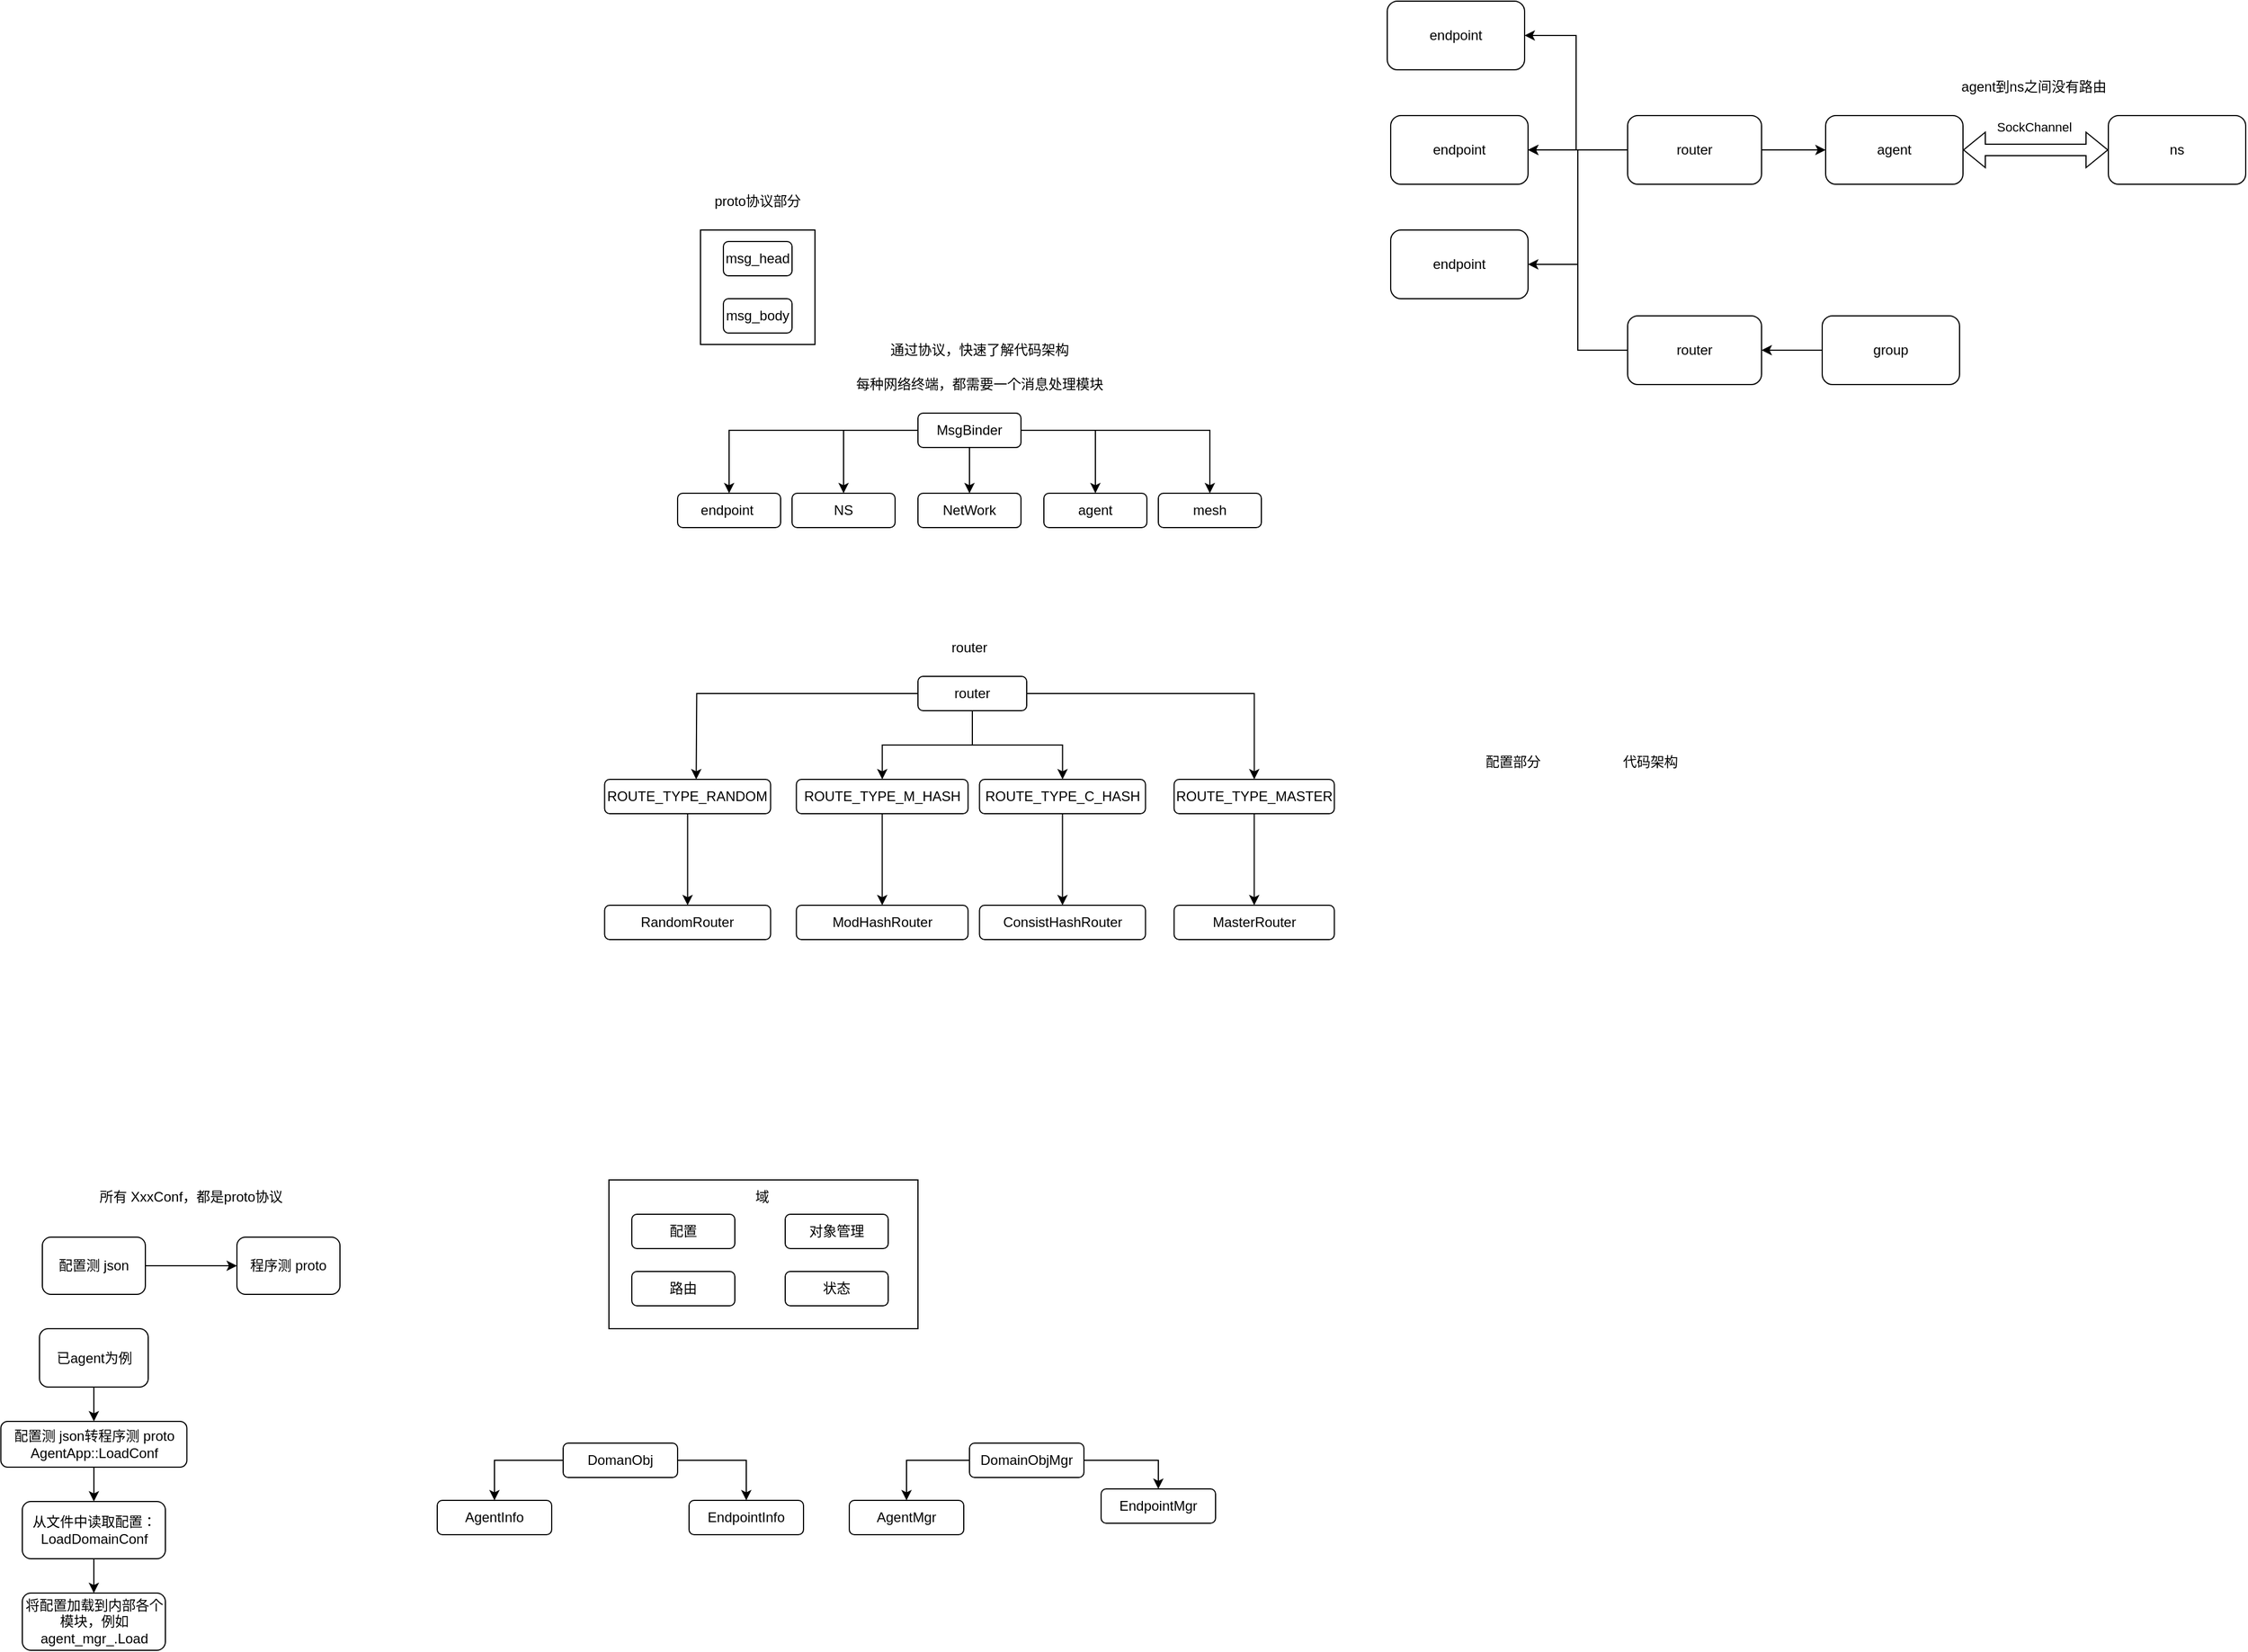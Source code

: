 <mxfile version="26.1.1">
  <diagram name="第 1 页" id="k40KUhnG5UWYb8Obpm_M">
    <mxGraphModel dx="3073" dy="1189" grid="1" gridSize="10" guides="1" tooltips="1" connect="1" arrows="1" fold="1" page="1" pageScale="1" pageWidth="827" pageHeight="1169" math="0" shadow="0">
      <root>
        <mxCell id="0" />
        <mxCell id="1" parent="0" />
        <mxCell id="VnnVtrXKFZIncb8XVv-m-1" value="proto协议部分" style="text;html=1;align=center;verticalAlign=middle;whiteSpace=wrap;rounded=0;" vertex="1" parent="1">
          <mxGeometry x="50" y="180" width="80" height="30" as="geometry" />
        </mxCell>
        <mxCell id="VnnVtrXKFZIncb8XVv-m-2" value="配置部分" style="text;html=1;align=center;verticalAlign=middle;whiteSpace=wrap;rounded=0;" vertex="1" parent="1">
          <mxGeometry x="720" y="670" width="60" height="30" as="geometry" />
        </mxCell>
        <mxCell id="VnnVtrXKFZIncb8XVv-m-3" value="代码架构" style="text;html=1;align=center;verticalAlign=middle;whiteSpace=wrap;rounded=0;" vertex="1" parent="1">
          <mxGeometry x="840" y="670" width="60" height="30" as="geometry" />
        </mxCell>
        <mxCell id="VnnVtrXKFZIncb8XVv-m-6" value="" style="rounded=0;whiteSpace=wrap;html=1;fillColor=default;" vertex="1" parent="1">
          <mxGeometry x="40" y="220" width="100" height="100" as="geometry" />
        </mxCell>
        <mxCell id="VnnVtrXKFZIncb8XVv-m-8" value="msg_head" style="rounded=1;whiteSpace=wrap;html=1;" vertex="1" parent="1">
          <mxGeometry x="60" y="230" width="60" height="30" as="geometry" />
        </mxCell>
        <mxCell id="VnnVtrXKFZIncb8XVv-m-9" value="msg_body" style="rounded=1;whiteSpace=wrap;html=1;" vertex="1" parent="1">
          <mxGeometry x="60" y="280" width="60" height="30" as="geometry" />
        </mxCell>
        <mxCell id="VnnVtrXKFZIncb8XVv-m-14" value="每种网络终端，都需要一个消息处理模块" style="text;html=1;align=center;verticalAlign=middle;whiteSpace=wrap;rounded=0;" vertex="1" parent="1">
          <mxGeometry x="154" y="340" width="260" height="30" as="geometry" />
        </mxCell>
        <mxCell id="VnnVtrXKFZIncb8XVv-m-17" value="" style="edgeStyle=orthogonalEdgeStyle;rounded=0;orthogonalLoop=1;jettySize=auto;html=1;" edge="1" parent="1" source="VnnVtrXKFZIncb8XVv-m-15" target="VnnVtrXKFZIncb8XVv-m-16">
          <mxGeometry relative="1" as="geometry" />
        </mxCell>
        <mxCell id="VnnVtrXKFZIncb8XVv-m-22" value="" style="edgeStyle=orthogonalEdgeStyle;rounded=0;orthogonalLoop=1;jettySize=auto;html=1;" edge="1" parent="1" source="VnnVtrXKFZIncb8XVv-m-15" target="VnnVtrXKFZIncb8XVv-m-21">
          <mxGeometry relative="1" as="geometry" />
        </mxCell>
        <mxCell id="VnnVtrXKFZIncb8XVv-m-24" value="" style="edgeStyle=orthogonalEdgeStyle;rounded=0;orthogonalLoop=1;jettySize=auto;html=1;" edge="1" parent="1" source="VnnVtrXKFZIncb8XVv-m-15" target="VnnVtrXKFZIncb8XVv-m-23">
          <mxGeometry relative="1" as="geometry" />
        </mxCell>
        <mxCell id="VnnVtrXKFZIncb8XVv-m-26" value="" style="edgeStyle=orthogonalEdgeStyle;rounded=0;orthogonalLoop=1;jettySize=auto;html=1;" edge="1" parent="1" source="VnnVtrXKFZIncb8XVv-m-15" target="VnnVtrXKFZIncb8XVv-m-25">
          <mxGeometry relative="1" as="geometry" />
        </mxCell>
        <mxCell id="VnnVtrXKFZIncb8XVv-m-28" value="" style="edgeStyle=orthogonalEdgeStyle;rounded=0;orthogonalLoop=1;jettySize=auto;html=1;" edge="1" parent="1" source="VnnVtrXKFZIncb8XVv-m-15" target="VnnVtrXKFZIncb8XVv-m-27">
          <mxGeometry relative="1" as="geometry" />
        </mxCell>
        <mxCell id="VnnVtrXKFZIncb8XVv-m-15" value="MsgBinder" style="rounded=1;whiteSpace=wrap;html=1;" vertex="1" parent="1">
          <mxGeometry x="230" y="380" width="90" height="30" as="geometry" />
        </mxCell>
        <mxCell id="VnnVtrXKFZIncb8XVv-m-16" value="endpoint&amp;nbsp;" style="rounded=1;whiteSpace=wrap;html=1;" vertex="1" parent="1">
          <mxGeometry x="20" y="450" width="90" height="30" as="geometry" />
        </mxCell>
        <mxCell id="VnnVtrXKFZIncb8XVv-m-21" value="mesh" style="rounded=1;whiteSpace=wrap;html=1;" vertex="1" parent="1">
          <mxGeometry x="440" y="450" width="90" height="30" as="geometry" />
        </mxCell>
        <mxCell id="VnnVtrXKFZIncb8XVv-m-23" value="agent" style="rounded=1;whiteSpace=wrap;html=1;" vertex="1" parent="1">
          <mxGeometry x="340" y="450" width="90" height="30" as="geometry" />
        </mxCell>
        <mxCell id="VnnVtrXKFZIncb8XVv-m-25" value="NetWork" style="rounded=1;whiteSpace=wrap;html=1;" vertex="1" parent="1">
          <mxGeometry x="230" y="450" width="90" height="30" as="geometry" />
        </mxCell>
        <mxCell id="VnnVtrXKFZIncb8XVv-m-27" value="NS" style="rounded=1;whiteSpace=wrap;html=1;" vertex="1" parent="1">
          <mxGeometry x="120" y="450" width="90" height="30" as="geometry" />
        </mxCell>
        <mxCell id="VnnVtrXKFZIncb8XVv-m-29" value="通过协议，快速了解代码架构" style="text;html=1;align=center;verticalAlign=middle;whiteSpace=wrap;rounded=0;" vertex="1" parent="1">
          <mxGeometry x="204" y="310" width="160" height="30" as="geometry" />
        </mxCell>
        <mxCell id="VnnVtrXKFZIncb8XVv-m-30" value="router" style="text;html=1;align=center;verticalAlign=middle;whiteSpace=wrap;rounded=0;" vertex="1" parent="1">
          <mxGeometry x="245" y="570" width="60" height="30" as="geometry" />
        </mxCell>
        <mxCell id="VnnVtrXKFZIncb8XVv-m-33" value="" style="edgeStyle=orthogonalEdgeStyle;rounded=0;orthogonalLoop=1;jettySize=auto;html=1;" edge="1" parent="1" source="VnnVtrXKFZIncb8XVv-m-31">
          <mxGeometry relative="1" as="geometry">
            <mxPoint x="36.243" y="700" as="targetPoint" />
          </mxGeometry>
        </mxCell>
        <mxCell id="VnnVtrXKFZIncb8XVv-m-35" value="" style="edgeStyle=orthogonalEdgeStyle;rounded=0;orthogonalLoop=1;jettySize=auto;html=1;" edge="1" parent="1" source="VnnVtrXKFZIncb8XVv-m-31" target="VnnVtrXKFZIncb8XVv-m-34">
          <mxGeometry relative="1" as="geometry" />
        </mxCell>
        <mxCell id="VnnVtrXKFZIncb8XVv-m-37" value="" style="edgeStyle=orthogonalEdgeStyle;rounded=0;orthogonalLoop=1;jettySize=auto;html=1;" edge="1" parent="1" source="VnnVtrXKFZIncb8XVv-m-31" target="VnnVtrXKFZIncb8XVv-m-36">
          <mxGeometry relative="1" as="geometry" />
        </mxCell>
        <mxCell id="VnnVtrXKFZIncb8XVv-m-41" value="" style="edgeStyle=orthogonalEdgeStyle;rounded=0;orthogonalLoop=1;jettySize=auto;html=1;" edge="1" parent="1" source="VnnVtrXKFZIncb8XVv-m-31" target="VnnVtrXKFZIncb8XVv-m-40">
          <mxGeometry relative="1" as="geometry" />
        </mxCell>
        <mxCell id="VnnVtrXKFZIncb8XVv-m-31" value="router" style="rounded=1;whiteSpace=wrap;html=1;" vertex="1" parent="1">
          <mxGeometry x="230" y="610" width="95" height="30" as="geometry" />
        </mxCell>
        <mxCell id="VnnVtrXKFZIncb8XVv-m-49" value="" style="edgeStyle=orthogonalEdgeStyle;rounded=0;orthogonalLoop=1;jettySize=auto;html=1;" edge="1" parent="1" source="VnnVtrXKFZIncb8XVv-m-32" target="VnnVtrXKFZIncb8XVv-m-48">
          <mxGeometry relative="1" as="geometry" />
        </mxCell>
        <mxCell id="VnnVtrXKFZIncb8XVv-m-32" value="ROUTE_TYPE_RANDOM" style="rounded=1;whiteSpace=wrap;html=1;" vertex="1" parent="1">
          <mxGeometry x="-43.76" y="700" width="145" height="30" as="geometry" />
        </mxCell>
        <mxCell id="VnnVtrXKFZIncb8XVv-m-47" value="" style="edgeStyle=orthogonalEdgeStyle;rounded=0;orthogonalLoop=1;jettySize=auto;html=1;" edge="1" parent="1" source="VnnVtrXKFZIncb8XVv-m-34" target="VnnVtrXKFZIncb8XVv-m-46">
          <mxGeometry relative="1" as="geometry" />
        </mxCell>
        <mxCell id="VnnVtrXKFZIncb8XVv-m-34" value="ROUTE_TYPE_MASTER" style="rounded=1;whiteSpace=wrap;html=1;" vertex="1" parent="1">
          <mxGeometry x="453.76" y="700" width="140" height="30" as="geometry" />
        </mxCell>
        <mxCell id="VnnVtrXKFZIncb8XVv-m-45" value="" style="edgeStyle=orthogonalEdgeStyle;rounded=0;orthogonalLoop=1;jettySize=auto;html=1;" edge="1" parent="1" source="VnnVtrXKFZIncb8XVv-m-36" target="VnnVtrXKFZIncb8XVv-m-44">
          <mxGeometry relative="1" as="geometry" />
        </mxCell>
        <mxCell id="VnnVtrXKFZIncb8XVv-m-36" value="ROUTE_TYPE_C_HASH" style="rounded=1;whiteSpace=wrap;html=1;" vertex="1" parent="1">
          <mxGeometry x="283.76" y="700" width="145" height="30" as="geometry" />
        </mxCell>
        <mxCell id="VnnVtrXKFZIncb8XVv-m-43" value="" style="edgeStyle=orthogonalEdgeStyle;rounded=0;orthogonalLoop=1;jettySize=auto;html=1;" edge="1" parent="1" source="VnnVtrXKFZIncb8XVv-m-40" target="VnnVtrXKFZIncb8XVv-m-42">
          <mxGeometry relative="1" as="geometry" />
        </mxCell>
        <mxCell id="VnnVtrXKFZIncb8XVv-m-40" value="ROUTE_TYPE_M_HASH" style="rounded=1;whiteSpace=wrap;html=1;" vertex="1" parent="1">
          <mxGeometry x="123.76" y="700" width="150" height="30" as="geometry" />
        </mxCell>
        <mxCell id="VnnVtrXKFZIncb8XVv-m-42" value="ModHashRouter" style="rounded=1;whiteSpace=wrap;html=1;" vertex="1" parent="1">
          <mxGeometry x="123.76" y="810" width="150" height="30" as="geometry" />
        </mxCell>
        <mxCell id="VnnVtrXKFZIncb8XVv-m-44" value="ConsistHashRouter" style="rounded=1;whiteSpace=wrap;html=1;" vertex="1" parent="1">
          <mxGeometry x="283.76" y="810" width="145" height="30" as="geometry" />
        </mxCell>
        <mxCell id="VnnVtrXKFZIncb8XVv-m-46" value="MasterRouter" style="rounded=1;whiteSpace=wrap;html=1;" vertex="1" parent="1">
          <mxGeometry x="453.76" y="810" width="140" height="30" as="geometry" />
        </mxCell>
        <mxCell id="VnnVtrXKFZIncb8XVv-m-48" value="RandomRouter" style="rounded=1;whiteSpace=wrap;html=1;" vertex="1" parent="1">
          <mxGeometry x="-43.76" y="810" width="145" height="30" as="geometry" />
        </mxCell>
        <mxCell id="VnnVtrXKFZIncb8XVv-m-50" value="agent" style="rounded=1;whiteSpace=wrap;html=1;" vertex="1" parent="1">
          <mxGeometry x="1023" y="120" width="120" height="60" as="geometry" />
        </mxCell>
        <mxCell id="VnnVtrXKFZIncb8XVv-m-56" style="edgeStyle=orthogonalEdgeStyle;rounded=0;orthogonalLoop=1;jettySize=auto;html=1;entryX=1;entryY=0.5;entryDx=0;entryDy=0;" edge="1" parent="1" source="VnnVtrXKFZIncb8XVv-m-51" target="VnnVtrXKFZIncb8XVv-m-52">
          <mxGeometry relative="1" as="geometry" />
        </mxCell>
        <mxCell id="VnnVtrXKFZIncb8XVv-m-57" style="edgeStyle=orthogonalEdgeStyle;rounded=0;orthogonalLoop=1;jettySize=auto;html=1;entryX=1;entryY=0.5;entryDx=0;entryDy=0;" edge="1" parent="1" source="VnnVtrXKFZIncb8XVv-m-51" target="VnnVtrXKFZIncb8XVv-m-54">
          <mxGeometry relative="1" as="geometry" />
        </mxCell>
        <mxCell id="VnnVtrXKFZIncb8XVv-m-58" style="edgeStyle=orthogonalEdgeStyle;rounded=0;orthogonalLoop=1;jettySize=auto;html=1;entryX=1;entryY=0.5;entryDx=0;entryDy=0;" edge="1" parent="1" source="VnnVtrXKFZIncb8XVv-m-51" target="VnnVtrXKFZIncb8XVv-m-55">
          <mxGeometry relative="1" as="geometry" />
        </mxCell>
        <mxCell id="VnnVtrXKFZIncb8XVv-m-59" style="edgeStyle=orthogonalEdgeStyle;rounded=0;orthogonalLoop=1;jettySize=auto;html=1;entryX=0;entryY=0.5;entryDx=0;entryDy=0;" edge="1" parent="1" source="VnnVtrXKFZIncb8XVv-m-51" target="VnnVtrXKFZIncb8XVv-m-50">
          <mxGeometry relative="1" as="geometry" />
        </mxCell>
        <mxCell id="VnnVtrXKFZIncb8XVv-m-51" value="router" style="rounded=1;whiteSpace=wrap;html=1;" vertex="1" parent="1">
          <mxGeometry x="850" y="120" width="117" height="60" as="geometry" />
        </mxCell>
        <mxCell id="VnnVtrXKFZIncb8XVv-m-52" value="endpoint" style="rounded=1;whiteSpace=wrap;html=1;" vertex="1" parent="1">
          <mxGeometry x="640" y="20" width="120" height="60" as="geometry" />
        </mxCell>
        <mxCell id="VnnVtrXKFZIncb8XVv-m-54" value="endpoint" style="rounded=1;whiteSpace=wrap;html=1;" vertex="1" parent="1">
          <mxGeometry x="643" y="120" width="120" height="60" as="geometry" />
        </mxCell>
        <mxCell id="VnnVtrXKFZIncb8XVv-m-55" value="endpoint" style="rounded=1;whiteSpace=wrap;html=1;" vertex="1" parent="1">
          <mxGeometry x="643" y="220" width="120" height="60" as="geometry" />
        </mxCell>
        <mxCell id="VnnVtrXKFZIncb8XVv-m-60" value="ns" style="rounded=1;whiteSpace=wrap;html=1;" vertex="1" parent="1">
          <mxGeometry x="1270" y="120" width="120" height="60" as="geometry" />
        </mxCell>
        <mxCell id="VnnVtrXKFZIncb8XVv-m-62" value="" style="shape=flexArrow;endArrow=classic;startArrow=classic;html=1;rounded=0;entryX=0;entryY=0.5;entryDx=0;entryDy=0;exitX=1;exitY=0.5;exitDx=0;exitDy=0;" edge="1" parent="1" source="VnnVtrXKFZIncb8XVv-m-50" target="VnnVtrXKFZIncb8XVv-m-60">
          <mxGeometry width="100" height="100" relative="1" as="geometry">
            <mxPoint x="1160" y="270" as="sourcePoint" />
            <mxPoint x="1260" y="170" as="targetPoint" />
          </mxGeometry>
        </mxCell>
        <mxCell id="VnnVtrXKFZIncb8XVv-m-63" value="SockChannel" style="edgeLabel;html=1;align=center;verticalAlign=middle;resizable=0;points=[];" vertex="1" connectable="0" parent="VnnVtrXKFZIncb8XVv-m-62">
          <mxGeometry x="-0.029" y="-3" relative="1" as="geometry">
            <mxPoint y="-23" as="offset" />
          </mxGeometry>
        </mxCell>
        <mxCell id="VnnVtrXKFZIncb8XVv-m-64" value="agent到ns之间没有路由" style="text;html=1;align=center;verticalAlign=middle;whiteSpace=wrap;rounded=0;" vertex="1" parent="1">
          <mxGeometry x="1120" y="80" width="170" height="30" as="geometry" />
        </mxCell>
        <mxCell id="VnnVtrXKFZIncb8XVv-m-67" style="edgeStyle=orthogonalEdgeStyle;rounded=0;orthogonalLoop=1;jettySize=auto;html=1;entryX=1;entryY=0.5;entryDx=0;entryDy=0;" edge="1" parent="1" source="VnnVtrXKFZIncb8XVv-m-65" target="VnnVtrXKFZIncb8XVv-m-66">
          <mxGeometry relative="1" as="geometry" />
        </mxCell>
        <mxCell id="VnnVtrXKFZIncb8XVv-m-65" value="group" style="rounded=1;whiteSpace=wrap;html=1;" vertex="1" parent="1">
          <mxGeometry x="1020" y="295" width="120" height="60" as="geometry" />
        </mxCell>
        <mxCell id="VnnVtrXKFZIncb8XVv-m-68" style="edgeStyle=orthogonalEdgeStyle;rounded=0;orthogonalLoop=1;jettySize=auto;html=1;exitX=0;exitY=0.5;exitDx=0;exitDy=0;entryX=1;entryY=0.5;entryDx=0;entryDy=0;" edge="1" parent="1" source="VnnVtrXKFZIncb8XVv-m-66" target="VnnVtrXKFZIncb8XVv-m-54">
          <mxGeometry relative="1" as="geometry" />
        </mxCell>
        <mxCell id="VnnVtrXKFZIncb8XVv-m-66" value="router" style="rounded=1;whiteSpace=wrap;html=1;" vertex="1" parent="1">
          <mxGeometry x="850" y="295" width="117" height="60" as="geometry" />
        </mxCell>
        <mxCell id="VnnVtrXKFZIncb8XVv-m-70" value="" style="rounded=0;whiteSpace=wrap;html=1;" vertex="1" parent="1">
          <mxGeometry x="-40" y="1050" width="270" height="130" as="geometry" />
        </mxCell>
        <mxCell id="VnnVtrXKFZIncb8XVv-m-71" value="域" style="text;html=1;align=center;verticalAlign=middle;whiteSpace=wrap;rounded=0;" vertex="1" parent="1">
          <mxGeometry x="63.76" y="1050" width="60" height="30" as="geometry" />
        </mxCell>
        <mxCell id="VnnVtrXKFZIncb8XVv-m-72" value="配置" style="rounded=1;whiteSpace=wrap;html=1;" vertex="1" parent="1">
          <mxGeometry x="-20" y="1080" width="90" height="30" as="geometry" />
        </mxCell>
        <mxCell id="VnnVtrXKFZIncb8XVv-m-73" value="对象管理" style="rounded=1;whiteSpace=wrap;html=1;" vertex="1" parent="1">
          <mxGeometry x="114" y="1080" width="90" height="30" as="geometry" />
        </mxCell>
        <mxCell id="VnnVtrXKFZIncb8XVv-m-74" value="路由" style="rounded=1;whiteSpace=wrap;html=1;" vertex="1" parent="1">
          <mxGeometry x="-20" y="1130" width="90" height="30" as="geometry" />
        </mxCell>
        <mxCell id="VnnVtrXKFZIncb8XVv-m-75" value="状态" style="rounded=1;whiteSpace=wrap;html=1;" vertex="1" parent="1">
          <mxGeometry x="114" y="1130" width="90" height="30" as="geometry" />
        </mxCell>
        <mxCell id="VnnVtrXKFZIncb8XVv-m-78" value="" style="edgeStyle=orthogonalEdgeStyle;rounded=0;orthogonalLoop=1;jettySize=auto;html=1;" edge="1" parent="1" source="VnnVtrXKFZIncb8XVv-m-76" target="VnnVtrXKFZIncb8XVv-m-77">
          <mxGeometry relative="1" as="geometry" />
        </mxCell>
        <mxCell id="VnnVtrXKFZIncb8XVv-m-80" value="" style="edgeStyle=orthogonalEdgeStyle;rounded=0;orthogonalLoop=1;jettySize=auto;html=1;" edge="1" parent="1" source="VnnVtrXKFZIncb8XVv-m-76" target="VnnVtrXKFZIncb8XVv-m-79">
          <mxGeometry relative="1" as="geometry" />
        </mxCell>
        <mxCell id="VnnVtrXKFZIncb8XVv-m-76" value="DomanObj" style="rounded=1;whiteSpace=wrap;html=1;" vertex="1" parent="1">
          <mxGeometry x="-80" y="1280" width="100" height="30" as="geometry" />
        </mxCell>
        <mxCell id="VnnVtrXKFZIncb8XVv-m-77" value="AgentInfo" style="rounded=1;whiteSpace=wrap;html=1;" vertex="1" parent="1">
          <mxGeometry x="-190" y="1330" width="100" height="30" as="geometry" />
        </mxCell>
        <mxCell id="VnnVtrXKFZIncb8XVv-m-79" value="EndpointInfo" style="rounded=1;whiteSpace=wrap;html=1;" vertex="1" parent="1">
          <mxGeometry x="30" y="1330" width="100" height="30" as="geometry" />
        </mxCell>
        <mxCell id="VnnVtrXKFZIncb8XVv-m-83" value="" style="edgeStyle=orthogonalEdgeStyle;rounded=0;orthogonalLoop=1;jettySize=auto;html=1;" edge="1" parent="1" source="VnnVtrXKFZIncb8XVv-m-81" target="VnnVtrXKFZIncb8XVv-m-82">
          <mxGeometry relative="1" as="geometry" />
        </mxCell>
        <mxCell id="VnnVtrXKFZIncb8XVv-m-85" value="" style="edgeStyle=orthogonalEdgeStyle;rounded=0;orthogonalLoop=1;jettySize=auto;html=1;" edge="1" parent="1" source="VnnVtrXKFZIncb8XVv-m-81" target="VnnVtrXKFZIncb8XVv-m-84">
          <mxGeometry relative="1" as="geometry" />
        </mxCell>
        <mxCell id="VnnVtrXKFZIncb8XVv-m-81" value="DomainObjMgr" style="rounded=1;whiteSpace=wrap;html=1;" vertex="1" parent="1">
          <mxGeometry x="275" y="1280" width="100" height="30" as="geometry" />
        </mxCell>
        <mxCell id="VnnVtrXKFZIncb8XVv-m-82" value="AgentMgr" style="rounded=1;whiteSpace=wrap;html=1;" vertex="1" parent="1">
          <mxGeometry x="170" y="1330" width="100" height="30" as="geometry" />
        </mxCell>
        <mxCell id="VnnVtrXKFZIncb8XVv-m-84" value="EndpointMgr" style="rounded=1;whiteSpace=wrap;html=1;" vertex="1" parent="1">
          <mxGeometry x="390" y="1320" width="100" height="30" as="geometry" />
        </mxCell>
        <mxCell id="VnnVtrXKFZIncb8XVv-m-88" value="所有 XxxConf，都是proto协议" style="text;html=1;align=center;verticalAlign=middle;whiteSpace=wrap;rounded=0;" vertex="1" parent="1">
          <mxGeometry x="-500" y="1050" width="190" height="30" as="geometry" />
        </mxCell>
        <mxCell id="VnnVtrXKFZIncb8XVv-m-92" value="" style="edgeStyle=orthogonalEdgeStyle;rounded=0;orthogonalLoop=1;jettySize=auto;html=1;" edge="1" parent="1" source="VnnVtrXKFZIncb8XVv-m-89" target="VnnVtrXKFZIncb8XVv-m-91">
          <mxGeometry relative="1" as="geometry" />
        </mxCell>
        <mxCell id="VnnVtrXKFZIncb8XVv-m-89" value="配置测 json" style="rounded=1;whiteSpace=wrap;html=1;" vertex="1" parent="1">
          <mxGeometry x="-535" y="1100" width="90" height="50" as="geometry" />
        </mxCell>
        <mxCell id="VnnVtrXKFZIncb8XVv-m-91" value="程序测 proto" style="rounded=1;whiteSpace=wrap;html=1;" vertex="1" parent="1">
          <mxGeometry x="-365" y="1100" width="90" height="50" as="geometry" />
        </mxCell>
        <mxCell id="VnnVtrXKFZIncb8XVv-m-95" value="" style="edgeStyle=orthogonalEdgeStyle;rounded=0;orthogonalLoop=1;jettySize=auto;html=1;" edge="1" parent="1" source="VnnVtrXKFZIncb8XVv-m-93" target="VnnVtrXKFZIncb8XVv-m-94">
          <mxGeometry relative="1" as="geometry" />
        </mxCell>
        <mxCell id="VnnVtrXKFZIncb8XVv-m-93" value="&lt;div&gt;配置测 json转程序测 proto&lt;/div&gt;AgentApp::LoadConf" style="rounded=1;whiteSpace=wrap;html=1;" vertex="1" parent="1">
          <mxGeometry x="-571.25" y="1261" width="162.5" height="40" as="geometry" />
        </mxCell>
        <mxCell id="VnnVtrXKFZIncb8XVv-m-97" value="" style="edgeStyle=orthogonalEdgeStyle;rounded=0;orthogonalLoop=1;jettySize=auto;html=1;" edge="1" parent="1" source="VnnVtrXKFZIncb8XVv-m-94" target="VnnVtrXKFZIncb8XVv-m-96">
          <mxGeometry relative="1" as="geometry" />
        </mxCell>
        <mxCell id="VnnVtrXKFZIncb8XVv-m-94" value="&lt;div&gt;从文件中读取配置：&lt;/div&gt;LoadDomainConf" style="rounded=1;whiteSpace=wrap;html=1;" vertex="1" parent="1">
          <mxGeometry x="-552.5" y="1331" width="125" height="50" as="geometry" />
        </mxCell>
        <mxCell id="VnnVtrXKFZIncb8XVv-m-96" value="将配置加载到内部各个模块，例如 agent_mgr_.Load" style="rounded=1;whiteSpace=wrap;html=1;" vertex="1" parent="1">
          <mxGeometry x="-552.5" y="1411" width="125" height="50" as="geometry" />
        </mxCell>
        <mxCell id="VnnVtrXKFZIncb8XVv-m-99" value="" style="edgeStyle=orthogonalEdgeStyle;rounded=0;orthogonalLoop=1;jettySize=auto;html=1;" edge="1" parent="1" source="VnnVtrXKFZIncb8XVv-m-98" target="VnnVtrXKFZIncb8XVv-m-93">
          <mxGeometry relative="1" as="geometry" />
        </mxCell>
        <mxCell id="VnnVtrXKFZIncb8XVv-m-98" value="已agent为例" style="rounded=1;whiteSpace=wrap;html=1;" vertex="1" parent="1">
          <mxGeometry x="-537.5" y="1180" width="95" height="51" as="geometry" />
        </mxCell>
      </root>
    </mxGraphModel>
  </diagram>
</mxfile>
